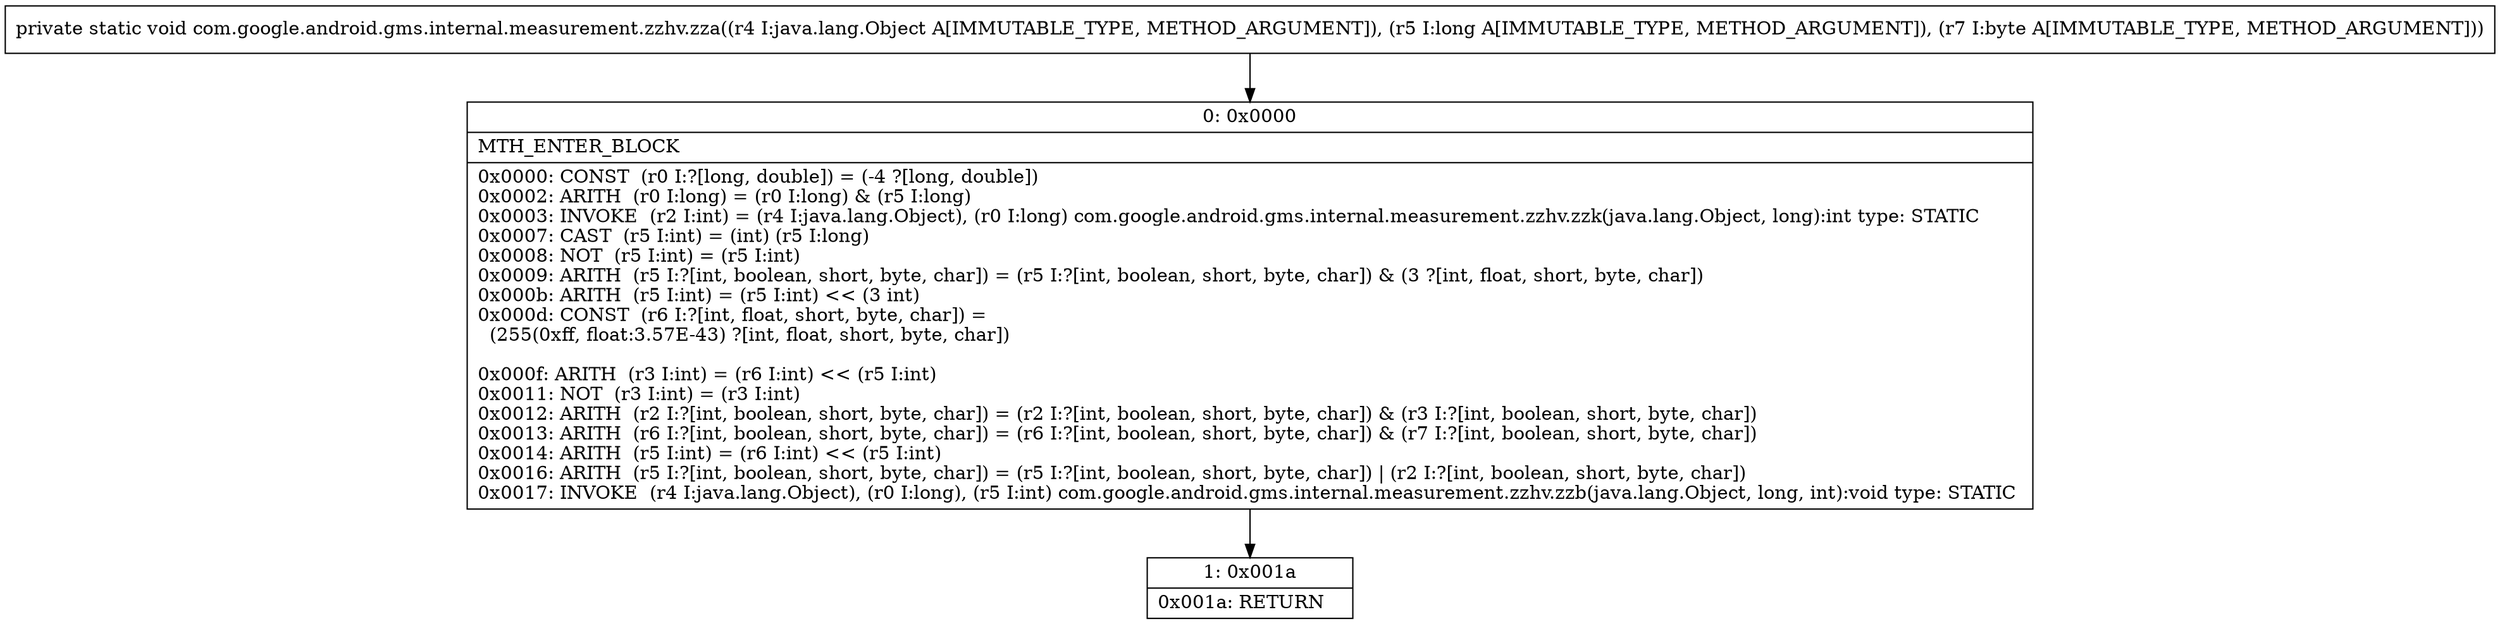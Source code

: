 digraph "CFG forcom.google.android.gms.internal.measurement.zzhv.zza(Ljava\/lang\/Object;JB)V" {
Node_0 [shape=record,label="{0\:\ 0x0000|MTH_ENTER_BLOCK\l|0x0000: CONST  (r0 I:?[long, double]) = (\-4 ?[long, double]) \l0x0002: ARITH  (r0 I:long) = (r0 I:long) & (r5 I:long) \l0x0003: INVOKE  (r2 I:int) = (r4 I:java.lang.Object), (r0 I:long) com.google.android.gms.internal.measurement.zzhv.zzk(java.lang.Object, long):int type: STATIC \l0x0007: CAST  (r5 I:int) = (int) (r5 I:long) \l0x0008: NOT  (r5 I:int) = (r5 I:int) \l0x0009: ARITH  (r5 I:?[int, boolean, short, byte, char]) = (r5 I:?[int, boolean, short, byte, char]) & (3 ?[int, float, short, byte, char]) \l0x000b: ARITH  (r5 I:int) = (r5 I:int) \<\< (3 int) \l0x000d: CONST  (r6 I:?[int, float, short, byte, char]) = \l  (255(0xff, float:3.57E\-43) ?[int, float, short, byte, char])\l \l0x000f: ARITH  (r3 I:int) = (r6 I:int) \<\< (r5 I:int) \l0x0011: NOT  (r3 I:int) = (r3 I:int) \l0x0012: ARITH  (r2 I:?[int, boolean, short, byte, char]) = (r2 I:?[int, boolean, short, byte, char]) & (r3 I:?[int, boolean, short, byte, char]) \l0x0013: ARITH  (r6 I:?[int, boolean, short, byte, char]) = (r6 I:?[int, boolean, short, byte, char]) & (r7 I:?[int, boolean, short, byte, char]) \l0x0014: ARITH  (r5 I:int) = (r6 I:int) \<\< (r5 I:int) \l0x0016: ARITH  (r5 I:?[int, boolean, short, byte, char]) = (r5 I:?[int, boolean, short, byte, char]) \| (r2 I:?[int, boolean, short, byte, char]) \l0x0017: INVOKE  (r4 I:java.lang.Object), (r0 I:long), (r5 I:int) com.google.android.gms.internal.measurement.zzhv.zzb(java.lang.Object, long, int):void type: STATIC \l}"];
Node_1 [shape=record,label="{1\:\ 0x001a|0x001a: RETURN   \l}"];
MethodNode[shape=record,label="{private static void com.google.android.gms.internal.measurement.zzhv.zza((r4 I:java.lang.Object A[IMMUTABLE_TYPE, METHOD_ARGUMENT]), (r5 I:long A[IMMUTABLE_TYPE, METHOD_ARGUMENT]), (r7 I:byte A[IMMUTABLE_TYPE, METHOD_ARGUMENT])) }"];
MethodNode -> Node_0;
Node_0 -> Node_1;
}

